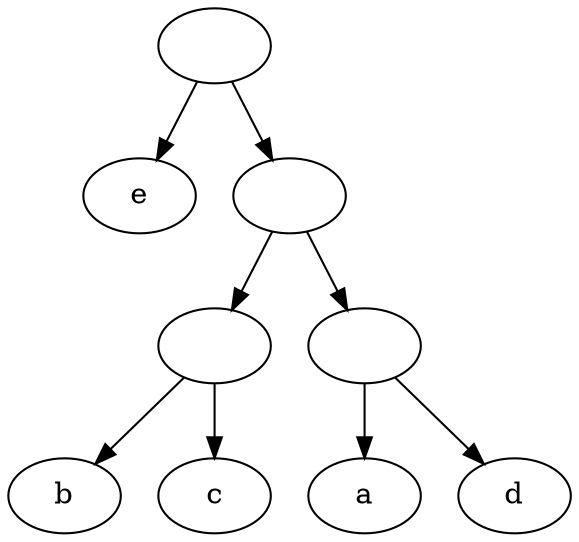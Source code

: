 digraph G
{
    a[label="a"];
    b[label="b"];
    c[label="c"];
    d[label="d"];
    e[label="e"];

    bc[label=""];
    bc -> {b c};

    ad[label=""];
    ad -> {a d};

    bcad[label=""];
    bcad -> {bc ad};

    root[label=""];
    root -> {bcad e};
}